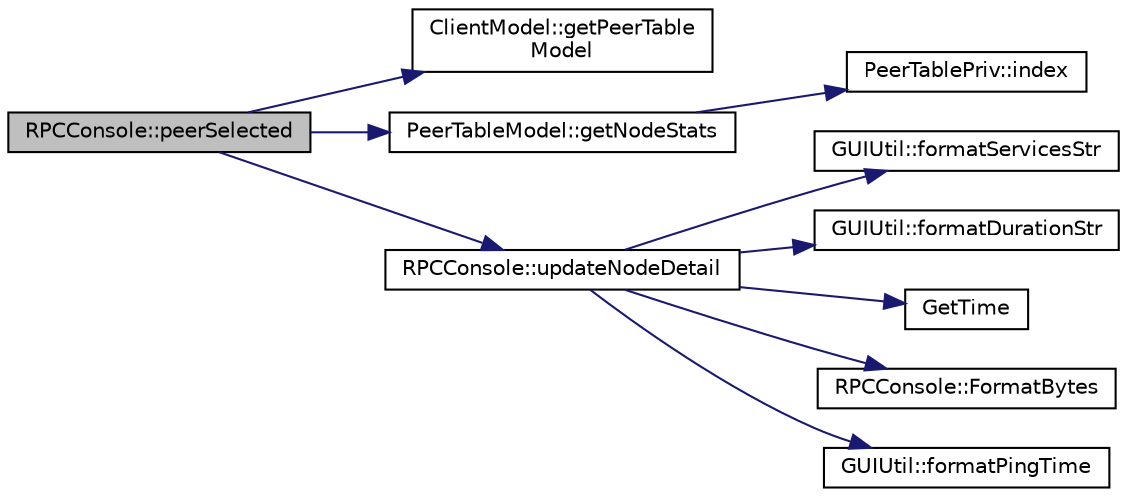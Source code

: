 digraph "RPCConsole::peerSelected"
{
  edge [fontname="Helvetica",fontsize="10",labelfontname="Helvetica",labelfontsize="10"];
  node [fontname="Helvetica",fontsize="10",shape=record];
  rankdir="LR";
  Node127 [label="RPCConsole::peerSelected",height=0.2,width=0.4,color="black", fillcolor="grey75", style="filled", fontcolor="black"];
  Node127 -> Node128 [color="midnightblue",fontsize="10",style="solid",fontname="Helvetica"];
  Node128 [label="ClientModel::getPeerTable\lModel",height=0.2,width=0.4,color="black", fillcolor="white", style="filled",URL="$class_client_model.html#a643fc112ce94f50ac7187ecdf3c75360"];
  Node127 -> Node129 [color="midnightblue",fontsize="10",style="solid",fontname="Helvetica"];
  Node129 [label="PeerTableModel::getNodeStats",height=0.2,width=0.4,color="black", fillcolor="white", style="filled",URL="$class_peer_table_model.html#a98084d3299642316c71c5de3d36b9859"];
  Node129 -> Node130 [color="midnightblue",fontsize="10",style="solid",fontname="Helvetica"];
  Node130 [label="PeerTablePriv::index",height=0.2,width=0.4,color="black", fillcolor="white", style="filled",URL="$class_peer_table_priv.html#a58c817cce967ddd5ae4bad622bfaecb4"];
  Node127 -> Node131 [color="midnightblue",fontsize="10",style="solid",fontname="Helvetica"];
  Node131 [label="RPCConsole::updateNodeDetail",height=0.2,width=0.4,color="black", fillcolor="white", style="filled",URL="$class_r_p_c_console.html#a0bd7e2be4a07bcf4f8b20eb1881dacbb",tooltip="show detailed information on ui about selected node "];
  Node131 -> Node132 [color="midnightblue",fontsize="10",style="solid",fontname="Helvetica"];
  Node132 [label="GUIUtil::formatServicesStr",height=0.2,width=0.4,color="black", fillcolor="white", style="filled",URL="$namespace_g_u_i_util.html#ac0c0a23fbbfefc827220eebcacc3ee63"];
  Node131 -> Node133 [color="midnightblue",fontsize="10",style="solid",fontname="Helvetica"];
  Node133 [label="GUIUtil::formatDurationStr",height=0.2,width=0.4,color="black", fillcolor="white", style="filled",URL="$namespace_g_u_i_util.html#aaf51686c47c77ad81c51d115d150e867"];
  Node131 -> Node134 [color="midnightblue",fontsize="10",style="solid",fontname="Helvetica"];
  Node134 [label="GetTime",height=0.2,width=0.4,color="black", fillcolor="white", style="filled",URL="$utiltime_8cpp.html#a46fac5fba8ba905b5f9acb364f5d8c6f",tooltip="For unit testing. "];
  Node131 -> Node135 [color="midnightblue",fontsize="10",style="solid",fontname="Helvetica"];
  Node135 [label="RPCConsole::FormatBytes",height=0.2,width=0.4,color="black", fillcolor="white", style="filled",URL="$class_r_p_c_console.html#afa45a6e142193405038015a31f9e132b"];
  Node131 -> Node136 [color="midnightblue",fontsize="10",style="solid",fontname="Helvetica"];
  Node136 [label="GUIUtil::formatPingTime",height=0.2,width=0.4,color="black", fillcolor="white", style="filled",URL="$namespace_g_u_i_util.html#a432bcee36e242a968c9149fadfba44fa"];
}
